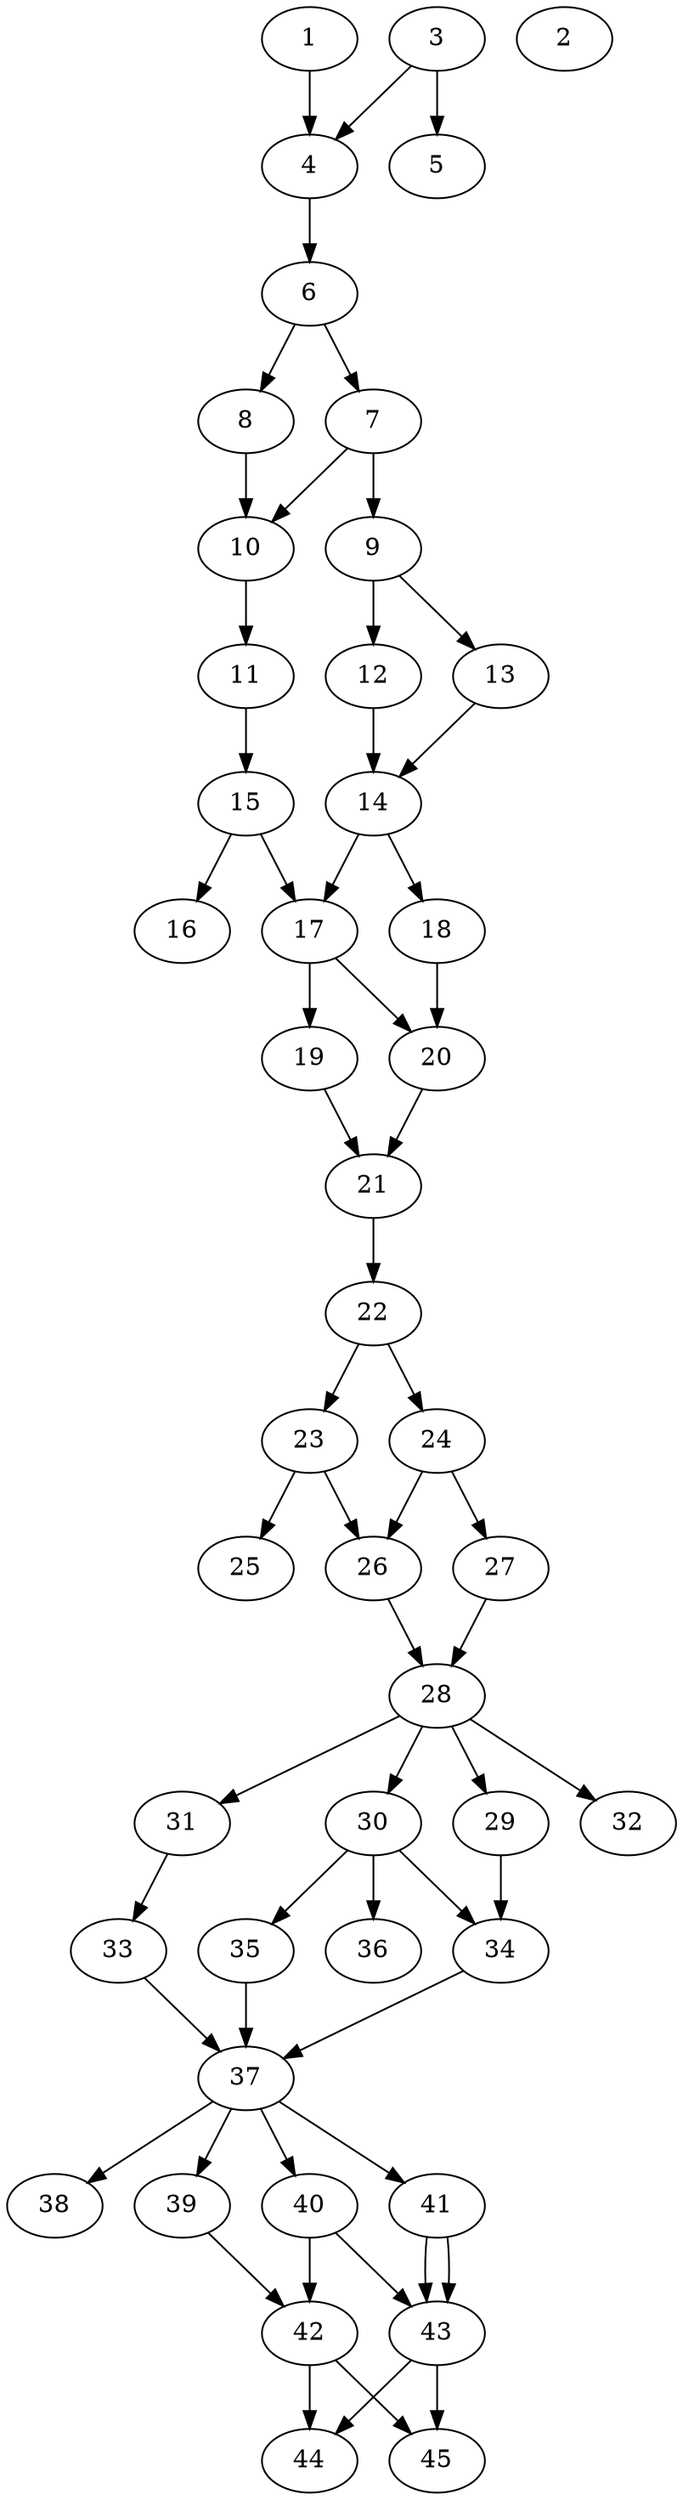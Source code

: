 // DAG automatically generated by daggen at Thu Oct  3 14:07:24 2019
// ./daggen --dot -n 45 --ccr 0.4 --fat 0.3 --regular 0.5 --density 0.6 --mindata 5242880 --maxdata 52428800 
digraph G {
  1 [size="33495040", alpha="0.10", expect_size="13398016"] 
  1 -> 4 [size ="13398016"]
  2 [size="85591040", alpha="0.07", expect_size="34236416"] 
  3 [size="36433920", alpha="0.15", expect_size="14573568"] 
  3 -> 4 [size ="14573568"]
  3 -> 5 [size ="14573568"]
  4 [size="71032320", alpha="0.07", expect_size="28412928"] 
  4 -> 6 [size ="28412928"]
  5 [size="102837760", alpha="0.16", expect_size="41135104"] 
  6 [size="21511680", alpha="0.03", expect_size="8604672"] 
  6 -> 7 [size ="8604672"]
  6 -> 8 [size ="8604672"]
  7 [size="91404800", alpha="0.05", expect_size="36561920"] 
  7 -> 9 [size ="36561920"]
  7 -> 10 [size ="36561920"]
  8 [size="96647680", alpha="0.16", expect_size="38659072"] 
  8 -> 10 [size ="38659072"]
  9 [size="97871360", alpha="0.15", expect_size="39148544"] 
  9 -> 12 [size ="39148544"]
  9 -> 13 [size ="39148544"]
  10 [size="106063360", alpha="0.04", expect_size="42425344"] 
  10 -> 11 [size ="42425344"]
  11 [size="27653120", alpha="0.18", expect_size="11061248"] 
  11 -> 15 [size ="11061248"]
  12 [size="86888960", alpha="0.09", expect_size="34755584"] 
  12 -> 14 [size ="34755584"]
  13 [size="128381440", alpha="0.02", expect_size="51352576"] 
  13 -> 14 [size ="51352576"]
  14 [size="98040320", alpha="0.14", expect_size="39216128"] 
  14 -> 17 [size ="39216128"]
  14 -> 18 [size ="39216128"]
  15 [size="20421120", alpha="0.06", expect_size="8168448"] 
  15 -> 16 [size ="8168448"]
  15 -> 17 [size ="8168448"]
  16 [size="112468480", alpha="0.13", expect_size="44987392"] 
  17 [size="130442240", alpha="0.04", expect_size="52176896"] 
  17 -> 19 [size ="52176896"]
  17 -> 20 [size ="52176896"]
  18 [size="40542720", alpha="0.03", expect_size="16217088"] 
  18 -> 20 [size ="16217088"]
  19 [size="14118400", alpha="0.20", expect_size="5647360"] 
  19 -> 21 [size ="5647360"]
  20 [size="104117760", alpha="0.14", expect_size="41647104"] 
  20 -> 21 [size ="41647104"]
  21 [size="124782080", alpha="0.12", expect_size="49912832"] 
  21 -> 22 [size ="49912832"]
  22 [size="111073280", alpha="0.02", expect_size="44429312"] 
  22 -> 23 [size ="44429312"]
  22 -> 24 [size ="44429312"]
  23 [size="44889600", alpha="0.16", expect_size="17955840"] 
  23 -> 25 [size ="17955840"]
  23 -> 26 [size ="17955840"]
  24 [size="54046720", alpha="0.00", expect_size="21618688"] 
  24 -> 26 [size ="21618688"]
  24 -> 27 [size ="21618688"]
  25 [size="16458240", alpha="0.20", expect_size="6583296"] 
  26 [size="51914240", alpha="0.00", expect_size="20765696"] 
  26 -> 28 [size ="20765696"]
  27 [size="126005760", alpha="0.14", expect_size="50402304"] 
  27 -> 28 [size ="50402304"]
  28 [size="31229440", alpha="0.02", expect_size="12491776"] 
  28 -> 29 [size ="12491776"]
  28 -> 30 [size ="12491776"]
  28 -> 31 [size ="12491776"]
  28 -> 32 [size ="12491776"]
  29 [size="50508800", alpha="0.05", expect_size="20203520"] 
  29 -> 34 [size ="20203520"]
  30 [size="47782400", alpha="0.03", expect_size="19112960"] 
  30 -> 34 [size ="19112960"]
  30 -> 35 [size ="19112960"]
  30 -> 36 [size ="19112960"]
  31 [size="130549760", alpha="0.04", expect_size="52219904"] 
  31 -> 33 [size ="52219904"]
  32 [size="83266560", alpha="0.17", expect_size="33306624"] 
  33 [size="96384000", alpha="0.10", expect_size="38553600"] 
  33 -> 37 [size ="38553600"]
  34 [size="75264000", alpha="0.17", expect_size="30105600"] 
  34 -> 37 [size ="30105600"]
  35 [size="77834240", alpha="0.05", expect_size="31133696"] 
  35 -> 37 [size ="31133696"]
  36 [size="75865600", alpha="0.10", expect_size="30346240"] 
  37 [size="77760000", alpha="0.16", expect_size="31104000"] 
  37 -> 38 [size ="31104000"]
  37 -> 39 [size ="31104000"]
  37 -> 40 [size ="31104000"]
  37 -> 41 [size ="31104000"]
  38 [size="43850240", alpha="0.05", expect_size="17540096"] 
  39 [size="57676800", alpha="0.15", expect_size="23070720"] 
  39 -> 42 [size ="23070720"]
  40 [size="86046720", alpha="0.01", expect_size="34418688"] 
  40 -> 42 [size ="34418688"]
  40 -> 43 [size ="34418688"]
  41 [size="103943680", alpha="0.05", expect_size="41577472"] 
  41 -> 43 [size ="41577472"]
  41 -> 43 [size ="41577472"]
  42 [size="125921280", alpha="0.06", expect_size="50368512"] 
  42 -> 44 [size ="50368512"]
  42 -> 45 [size ="50368512"]
  43 [size="107793920", alpha="0.12", expect_size="43117568"] 
  43 -> 44 [size ="43117568"]
  43 -> 45 [size ="43117568"]
  44 [size="46876160", alpha="0.05", expect_size="18750464"] 
  45 [size="28101120", alpha="0.19", expect_size="11240448"] 
}
